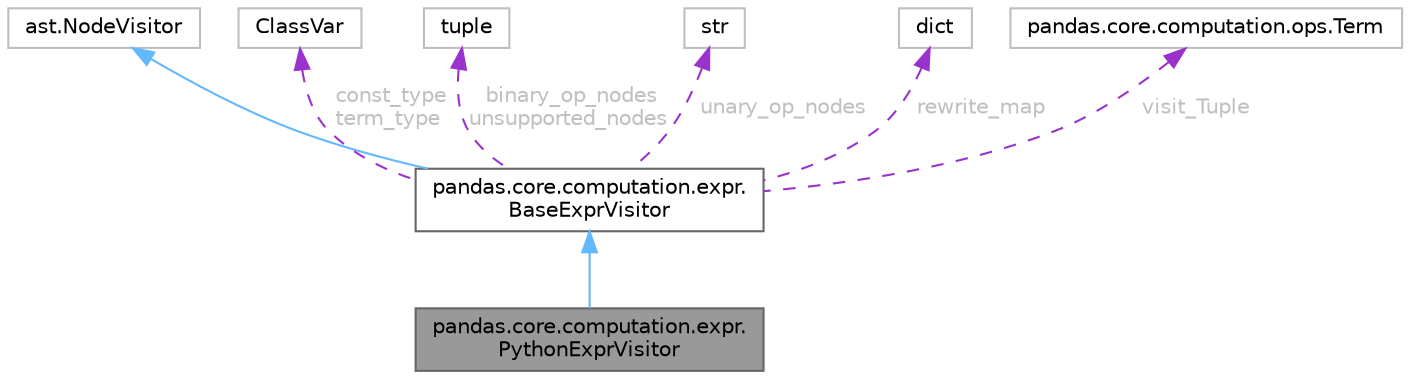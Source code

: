 digraph "pandas.core.computation.expr.PythonExprVisitor"
{
 // LATEX_PDF_SIZE
  bgcolor="transparent";
  edge [fontname=Helvetica,fontsize=10,labelfontname=Helvetica,labelfontsize=10];
  node [fontname=Helvetica,fontsize=10,shape=box,height=0.2,width=0.4];
  Node1 [id="Node000001",label="pandas.core.computation.expr.\lPythonExprVisitor",height=0.2,width=0.4,color="gray40", fillcolor="grey60", style="filled", fontcolor="black",tooltip=" "];
  Node2 -> Node1 [id="edge1_Node000001_Node000002",dir="back",color="steelblue1",style="solid",tooltip=" "];
  Node2 [id="Node000002",label="pandas.core.computation.expr.\lBaseExprVisitor",height=0.2,width=0.4,color="gray40", fillcolor="white", style="filled",URL="$dd/d3a/classpandas_1_1core_1_1computation_1_1expr_1_1BaseExprVisitor.html",tooltip=" "];
  Node3 -> Node2 [id="edge2_Node000002_Node000003",dir="back",color="steelblue1",style="solid",tooltip=" "];
  Node3 [id="Node000003",label="ast.NodeVisitor",height=0.2,width=0.4,color="grey75", fillcolor="white", style="filled",tooltip=" "];
  Node4 -> Node2 [id="edge3_Node000002_Node000004",dir="back",color="darkorchid3",style="dashed",tooltip=" ",label=" const_type\nterm_type",fontcolor="grey" ];
  Node4 [id="Node000004",label="ClassVar",height=0.2,width=0.4,color="grey75", fillcolor="white", style="filled",tooltip=" "];
  Node5 -> Node2 [id="edge4_Node000002_Node000005",dir="back",color="darkorchid3",style="dashed",tooltip=" ",label=" binary_op_nodes\nunsupported_nodes",fontcolor="grey" ];
  Node5 [id="Node000005",label="tuple",height=0.2,width=0.4,color="grey75", fillcolor="white", style="filled",tooltip=" "];
  Node6 -> Node2 [id="edge5_Node000002_Node000006",dir="back",color="darkorchid3",style="dashed",tooltip=" ",label=" unary_op_nodes",fontcolor="grey" ];
  Node6 [id="Node000006",label="str",height=0.2,width=0.4,color="grey75", fillcolor="white", style="filled",tooltip=" "];
  Node7 -> Node2 [id="edge6_Node000002_Node000007",dir="back",color="darkorchid3",style="dashed",tooltip=" ",label=" rewrite_map",fontcolor="grey" ];
  Node7 [id="Node000007",label="dict",height=0.2,width=0.4,color="grey75", fillcolor="white", style="filled",tooltip=" "];
  Node8 -> Node2 [id="edge7_Node000002_Node000008",dir="back",color="darkorchid3",style="dashed",tooltip=" ",label=" visit_Tuple",fontcolor="grey" ];
  Node8 [id="Node000008",label="pandas.core.computation.ops.Term",height=0.2,width=0.4,color="grey75", fillcolor="white", style="filled",URL="$d1/d1e/classpandas_1_1core_1_1computation_1_1ops_1_1Term.html",tooltip=" "];
}

